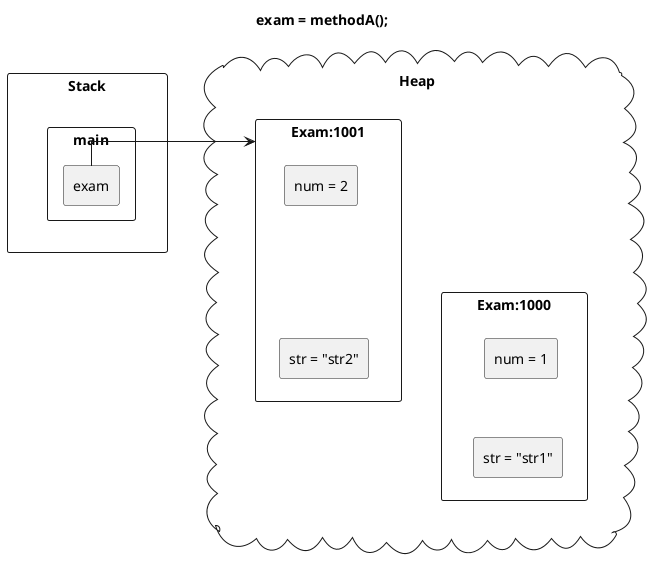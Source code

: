 @startuml
skinparam linetype ortho

title exam = methodA();

rectangle "Stack" {
	rectangle "main" {
		rectangle "exam"
	}
}

cloud "Heap" {
	rectangle "Exam:1000" as Exam1000 {
		rectangle "num = 1" as num1000
		rectangle "str = "str1"" as str1000
		num1000 -[hidden]d- str1000
	}
	rectangle "Exam:1001" as Exam1001 {
		rectangle "num = 2" as num1001
		rectangle "str = "str2"" as str1001
		num1001 -[hidden]d- str1001
	}

	Exam1000 -[hidden]u- Exam1001
}

Stack -[hidden]right-Heap

exam -right-> Exam1001

@enduml